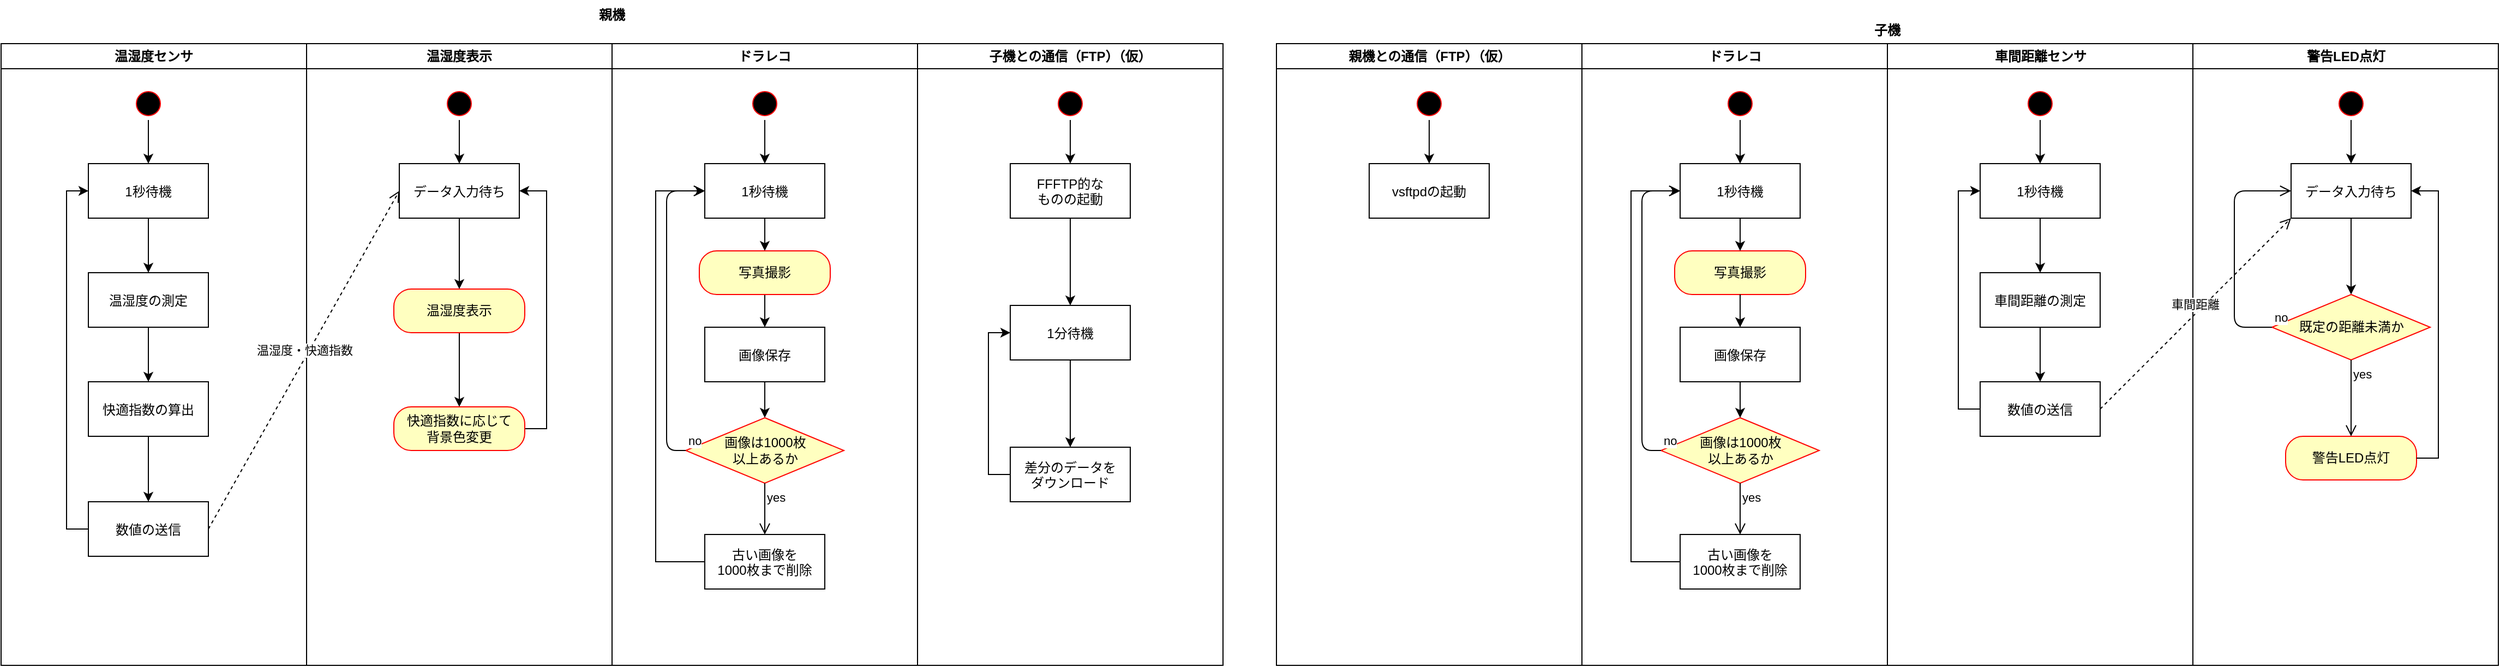 <mxfile version="13.0.5" type="github">
  <diagram name="Page-1" id="e7e014a7-5840-1c2e-5031-d8a46d1fe8dd">
    <mxGraphModel dx="2591" dy="762" grid="1" gridSize="10" guides="1" tooltips="1" connect="1" arrows="1" fold="1" page="1" pageScale="1" pageWidth="1169" pageHeight="826" background="#ffffff" math="0" shadow="0">
      <root>
        <mxCell id="0" />
        <mxCell id="1" parent="0" />
        <mxCell id="2" value="温湿度表示" style="swimlane;whiteSpace=wrap" parent="1" vertex="1">
          <mxGeometry x="-864" y="70" width="280" height="570" as="geometry" />
        </mxCell>
        <mxCell id="fL8XS_p-Hu3QJq9ZgAv0-102" style="edgeStyle=orthogonalEdgeStyle;rounded=0;orthogonalLoop=1;jettySize=auto;html=1;exitX=0.5;exitY=1;exitDx=0;exitDy=0;entryX=0.5;entryY=0;entryDx=0;entryDy=0;" parent="2" source="5" target="7" edge="1">
          <mxGeometry relative="1" as="geometry" />
        </mxCell>
        <mxCell id="5" value="" style="ellipse;shape=startState;fillColor=#000000;strokeColor=#ff0000;" parent="2" vertex="1">
          <mxGeometry x="125" y="40" width="30" height="30" as="geometry" />
        </mxCell>
        <mxCell id="fL8XS_p-Hu3QJq9ZgAv0-96" style="edgeStyle=orthogonalEdgeStyle;rounded=0;orthogonalLoop=1;jettySize=auto;html=1;exitX=0.5;exitY=1;exitDx=0;exitDy=0;entryX=0.5;entryY=0;entryDx=0;entryDy=0;" parent="2" source="7" target="fL8XS_p-Hu3QJq9ZgAv0-84" edge="1">
          <mxGeometry relative="1" as="geometry" />
        </mxCell>
        <mxCell id="7" value="データ入力待ち" style="" parent="2" vertex="1">
          <mxGeometry x="85" y="110" width="110" height="50" as="geometry" />
        </mxCell>
        <mxCell id="fL8XS_p-Hu3QJq9ZgAv0-97" style="edgeStyle=orthogonalEdgeStyle;rounded=0;orthogonalLoop=1;jettySize=auto;html=1;exitX=0.5;exitY=1;exitDx=0;exitDy=0;entryX=0.5;entryY=0;entryDx=0;entryDy=0;" parent="2" source="fL8XS_p-Hu3QJq9ZgAv0-84" target="fL8XS_p-Hu3QJq9ZgAv0-88" edge="1">
          <mxGeometry relative="1" as="geometry" />
        </mxCell>
        <mxCell id="fL8XS_p-Hu3QJq9ZgAv0-84" value="温湿度表示" style="rounded=1;whiteSpace=wrap;html=1;arcSize=40;fontColor=#000000;fillColor=#ffffc0;strokeColor=#ff0000;" parent="2" vertex="1">
          <mxGeometry x="80" y="225" width="120" height="40" as="geometry" />
        </mxCell>
        <mxCell id="fL8XS_p-Hu3QJq9ZgAv0-99" style="edgeStyle=orthogonalEdgeStyle;rounded=0;orthogonalLoop=1;jettySize=auto;html=1;exitX=1;exitY=0.5;exitDx=0;exitDy=0;entryX=1;entryY=0.5;entryDx=0;entryDy=0;" parent="2" source="fL8XS_p-Hu3QJq9ZgAv0-88" target="7" edge="1">
          <mxGeometry relative="1" as="geometry" />
        </mxCell>
        <mxCell id="fL8XS_p-Hu3QJq9ZgAv0-88" value="快適指数に応じて&lt;br&gt;背景色変更" style="rounded=1;whiteSpace=wrap;html=1;arcSize=40;fontColor=#000000;fillColor=#ffffc0;strokeColor=#ff0000;" parent="2" vertex="1">
          <mxGeometry x="80" y="333" width="120" height="40" as="geometry" />
        </mxCell>
        <mxCell id="3" value="ドラレコ" style="swimlane;whiteSpace=wrap" parent="1" vertex="1">
          <mxGeometry x="-584" y="70" width="280" height="570" as="geometry">
            <mxRectangle x="444.5" y="128" width="80" height="23" as="alternateBounds" />
          </mxGeometry>
        </mxCell>
        <mxCell id="fL8XS_p-Hu3QJq9ZgAv0-101" style="edgeStyle=orthogonalEdgeStyle;rounded=0;orthogonalLoop=1;jettySize=auto;html=1;exitX=0.5;exitY=1;exitDx=0;exitDy=0;entryX=0.5;entryY=0;entryDx=0;entryDy=0;" parent="3" source="13" target="15" edge="1">
          <mxGeometry relative="1" as="geometry" />
        </mxCell>
        <mxCell id="13" value="" style="ellipse;shape=startState;fillColor=#000000;strokeColor=#ff0000;" parent="3" vertex="1">
          <mxGeometry x="125" y="40" width="30" height="30" as="geometry" />
        </mxCell>
        <mxCell id="fL8XS_p-Hu3QJq9ZgAv0-105" style="edgeStyle=orthogonalEdgeStyle;rounded=0;orthogonalLoop=1;jettySize=auto;html=1;exitX=0.5;exitY=1;exitDx=0;exitDy=0;entryX=0.5;entryY=0;entryDx=0;entryDy=0;" parent="3" source="15" target="fL8XS_p-Hu3QJq9ZgAv0-104" edge="1">
          <mxGeometry relative="1" as="geometry" />
        </mxCell>
        <mxCell id="15" value="1秒待機" style="" parent="3" vertex="1">
          <mxGeometry x="85" y="110" width="110" height="50" as="geometry" />
        </mxCell>
        <mxCell id="fL8XS_p-Hu3QJq9ZgAv0-107" style="edgeStyle=orthogonalEdgeStyle;rounded=0;orthogonalLoop=1;jettySize=auto;html=1;exitX=0.5;exitY=1;exitDx=0;exitDy=0;entryX=0.5;entryY=0;entryDx=0;entryDy=0;" parent="3" source="fL8XS_p-Hu3QJq9ZgAv0-104" target="fL8XS_p-Hu3QJq9ZgAv0-106" edge="1">
          <mxGeometry relative="1" as="geometry" />
        </mxCell>
        <mxCell id="fL8XS_p-Hu3QJq9ZgAv0-104" value="写真撮影" style="rounded=1;whiteSpace=wrap;html=1;arcSize=40;fontColor=#000000;fillColor=#ffffc0;strokeColor=#ff0000;" parent="3" vertex="1">
          <mxGeometry x="80" y="190" width="120" height="40" as="geometry" />
        </mxCell>
        <mxCell id="fL8XS_p-Hu3QJq9ZgAv0-123" style="edgeStyle=orthogonalEdgeStyle;rounded=0;orthogonalLoop=1;jettySize=auto;html=1;exitX=0.5;exitY=1;exitDx=0;exitDy=0;entryX=0.5;entryY=0;entryDx=0;entryDy=0;" parent="3" source="fL8XS_p-Hu3QJq9ZgAv0-106" target="fL8XS_p-Hu3QJq9ZgAv0-120" edge="1">
          <mxGeometry relative="1" as="geometry">
            <Array as="points">
              <mxPoint x="140" y="330" />
              <mxPoint x="140" y="330" />
            </Array>
          </mxGeometry>
        </mxCell>
        <mxCell id="fL8XS_p-Hu3QJq9ZgAv0-106" value="画像保存" style="" parent="3" vertex="1">
          <mxGeometry x="85" y="260" width="110" height="50" as="geometry" />
        </mxCell>
        <mxCell id="fL8XS_p-Hu3QJq9ZgAv0-119" style="edgeStyle=orthogonalEdgeStyle;rounded=0;orthogonalLoop=1;jettySize=auto;html=1;exitX=0;exitY=0.5;exitDx=0;exitDy=0;entryX=0;entryY=0.5;entryDx=0;entryDy=0;" parent="3" source="fL8XS_p-Hu3QJq9ZgAv0-117" target="15" edge="1">
          <mxGeometry relative="1" as="geometry">
            <Array as="points">
              <mxPoint x="40" y="475" />
              <mxPoint x="40" y="135" />
            </Array>
          </mxGeometry>
        </mxCell>
        <mxCell id="fL8XS_p-Hu3QJq9ZgAv0-117" value="古い画像を&#xa;1000枚まで削除" style="" parent="3" vertex="1">
          <mxGeometry x="85" y="450" width="110" height="50" as="geometry" />
        </mxCell>
        <mxCell id="fL8XS_p-Hu3QJq9ZgAv0-120" value="画像は1000枚&lt;br&gt;以上あるか" style="rhombus;whiteSpace=wrap;html=1;fillColor=#ffffc0;strokeColor=#ff0000;" parent="3" vertex="1">
          <mxGeometry x="67.5" y="343" width="145" height="60" as="geometry" />
        </mxCell>
        <mxCell id="fL8XS_p-Hu3QJq9ZgAv0-121" value="no" style="edgeStyle=orthogonalEdgeStyle;html=1;align=left;verticalAlign=bottom;endArrow=open;endSize=8;strokeColor=#000000;entryX=0;entryY=0.5;entryDx=0;entryDy=0;exitX=0;exitY=0.5;exitDx=0;exitDy=0;" parent="3" source="fL8XS_p-Hu3QJq9ZgAv0-120" target="15" edge="1">
          <mxGeometry x="-1" relative="1" as="geometry">
            <mxPoint x="280" y="370" as="targetPoint" />
            <Array as="points">
              <mxPoint x="50" y="373" />
              <mxPoint x="50" y="135" />
            </Array>
          </mxGeometry>
        </mxCell>
        <mxCell id="fL8XS_p-Hu3QJq9ZgAv0-122" value="yes" style="edgeStyle=orthogonalEdgeStyle;html=1;align=left;verticalAlign=top;endArrow=open;endSize=8;strokeColor=#000000;entryX=0.5;entryY=0;entryDx=0;entryDy=0;" parent="3" source="fL8XS_p-Hu3QJq9ZgAv0-120" target="fL8XS_p-Hu3QJq9ZgAv0-117" edge="1">
          <mxGeometry x="-1" relative="1" as="geometry">
            <mxPoint x="140" y="450" as="targetPoint" />
          </mxGeometry>
        </mxCell>
        <mxCell id="4" value="子機との通信（FTP）（仮）" style="swimlane;whiteSpace=wrap;startSize=23;" parent="1" vertex="1">
          <mxGeometry x="-304" y="70" width="280" height="570" as="geometry" />
        </mxCell>
        <mxCell id="qjcBlTWOL0rC9eeZ58Wb-67" value="" style="edgeStyle=orthogonalEdgeStyle;rounded=0;orthogonalLoop=1;jettySize=auto;html=1;" edge="1" parent="4" source="33" target="qjcBlTWOL0rC9eeZ58Wb-66">
          <mxGeometry relative="1" as="geometry" />
        </mxCell>
        <mxCell id="33" value="FFFTP的な&#xa;ものの起動" style="" parent="4" vertex="1">
          <mxGeometry x="85" y="110" width="110" height="50" as="geometry" />
        </mxCell>
        <mxCell id="qjcBlTWOL0rC9eeZ58Wb-69" value="" style="edgeStyle=orthogonalEdgeStyle;rounded=0;orthogonalLoop=1;jettySize=auto;html=1;" edge="1" parent="4" source="qjcBlTWOL0rC9eeZ58Wb-66" target="qjcBlTWOL0rC9eeZ58Wb-68">
          <mxGeometry relative="1" as="geometry" />
        </mxCell>
        <mxCell id="qjcBlTWOL0rC9eeZ58Wb-66" value="1分待機" style="" vertex="1" parent="4">
          <mxGeometry x="85" y="240" width="110" height="50" as="geometry" />
        </mxCell>
        <mxCell id="qjcBlTWOL0rC9eeZ58Wb-70" style="edgeStyle=orthogonalEdgeStyle;rounded=0;orthogonalLoop=1;jettySize=auto;html=1;exitX=0;exitY=0.5;exitDx=0;exitDy=0;entryX=0;entryY=0.5;entryDx=0;entryDy=0;" edge="1" parent="4" source="qjcBlTWOL0rC9eeZ58Wb-68" target="qjcBlTWOL0rC9eeZ58Wb-66">
          <mxGeometry relative="1" as="geometry" />
        </mxCell>
        <mxCell id="qjcBlTWOL0rC9eeZ58Wb-68" value="差分のデータを&#xa;ダウンロード" style="" vertex="1" parent="4">
          <mxGeometry x="85" y="370" width="110" height="50" as="geometry" />
        </mxCell>
        <mxCell id="fL8XS_p-Hu3QJq9ZgAv0-108" style="edgeStyle=orthogonalEdgeStyle;rounded=0;orthogonalLoop=1;jettySize=auto;html=1;exitX=0.5;exitY=1;exitDx=0;exitDy=0;entryX=0.5;entryY=0;entryDx=0;entryDy=0;" parent="4" source="fL8XS_p-Hu3QJq9ZgAv0-66" target="33" edge="1">
          <mxGeometry relative="1" as="geometry" />
        </mxCell>
        <mxCell id="fL8XS_p-Hu3QJq9ZgAv0-66" value="" style="ellipse;html=1;shape=startState;fillColor=#000000;strokeColor=#ff0000;" parent="4" vertex="1">
          <mxGeometry x="125" y="40" width="30" height="30" as="geometry" />
        </mxCell>
        <mxCell id="fL8XS_p-Hu3QJq9ZgAv0-41" value="親機との通信（FTP）（仮）" style="swimlane;html=1;startSize=23;horizontal=1;containerType=tree;" parent="1" vertex="1">
          <mxGeometry x="25" y="70" width="280" height="570" as="geometry" />
        </mxCell>
        <mxCell id="qjcBlTWOL0rC9eeZ58Wb-35" value="vsftpdの起動" style="" vertex="1" parent="fL8XS_p-Hu3QJq9ZgAv0-41">
          <mxGeometry x="85" y="110" width="110" height="50" as="geometry" />
        </mxCell>
        <mxCell id="qjcBlTWOL0rC9eeZ58Wb-36" style="edgeStyle=orthogonalEdgeStyle;rounded=0;orthogonalLoop=1;jettySize=auto;html=1;exitX=0.5;exitY=1;exitDx=0;exitDy=0;entryX=0.5;entryY=0;entryDx=0;entryDy=0;" edge="1" parent="fL8XS_p-Hu3QJq9ZgAv0-41" source="qjcBlTWOL0rC9eeZ58Wb-37" target="qjcBlTWOL0rC9eeZ58Wb-35">
          <mxGeometry relative="1" as="geometry" />
        </mxCell>
        <mxCell id="qjcBlTWOL0rC9eeZ58Wb-37" value="" style="ellipse;html=1;shape=startState;fillColor=#000000;strokeColor=#ff0000;" vertex="1" parent="fL8XS_p-Hu3QJq9ZgAv0-41">
          <mxGeometry x="125" y="40" width="30" height="30" as="geometry" />
        </mxCell>
        <mxCell id="fL8XS_p-Hu3QJq9ZgAv0-45" value="ドラレコ" style="swimlane;html=1;startSize=23;horizontal=1;containerType=tree;" parent="1" vertex="1">
          <mxGeometry x="305" y="70" width="280" height="570" as="geometry" />
        </mxCell>
        <mxCell id="qjcBlTWOL0rC9eeZ58Wb-39" value="" style="ellipse;shape=startState;fillColor=#000000;strokeColor=#ff0000;" vertex="1" parent="fL8XS_p-Hu3QJq9ZgAv0-45">
          <mxGeometry x="130" y="40" width="30" height="30" as="geometry" />
        </mxCell>
        <mxCell id="qjcBlTWOL0rC9eeZ58Wb-41" value="1秒待機" style="" vertex="1" parent="fL8XS_p-Hu3QJq9ZgAv0-45">
          <mxGeometry x="90" y="110" width="110" height="50" as="geometry" />
        </mxCell>
        <mxCell id="qjcBlTWOL0rC9eeZ58Wb-38" style="edgeStyle=orthogonalEdgeStyle;rounded=0;orthogonalLoop=1;jettySize=auto;html=1;exitX=0.5;exitY=1;exitDx=0;exitDy=0;entryX=0.5;entryY=0;entryDx=0;entryDy=0;" edge="1" parent="fL8XS_p-Hu3QJq9ZgAv0-45" source="qjcBlTWOL0rC9eeZ58Wb-39" target="qjcBlTWOL0rC9eeZ58Wb-41">
          <mxGeometry relative="1" as="geometry" />
        </mxCell>
        <mxCell id="qjcBlTWOL0rC9eeZ58Wb-43" value="写真撮影" style="rounded=1;whiteSpace=wrap;html=1;arcSize=40;fontColor=#000000;fillColor=#ffffc0;strokeColor=#ff0000;" vertex="1" parent="fL8XS_p-Hu3QJq9ZgAv0-45">
          <mxGeometry x="85" y="190" width="120" height="40" as="geometry" />
        </mxCell>
        <mxCell id="qjcBlTWOL0rC9eeZ58Wb-40" style="edgeStyle=orthogonalEdgeStyle;rounded=0;orthogonalLoop=1;jettySize=auto;html=1;exitX=0.5;exitY=1;exitDx=0;exitDy=0;entryX=0.5;entryY=0;entryDx=0;entryDy=0;" edge="1" parent="fL8XS_p-Hu3QJq9ZgAv0-45" source="qjcBlTWOL0rC9eeZ58Wb-41" target="qjcBlTWOL0rC9eeZ58Wb-43">
          <mxGeometry relative="1" as="geometry" />
        </mxCell>
        <mxCell id="qjcBlTWOL0rC9eeZ58Wb-45" value="画像保存" style="" vertex="1" parent="fL8XS_p-Hu3QJq9ZgAv0-45">
          <mxGeometry x="90" y="260" width="110" height="50" as="geometry" />
        </mxCell>
        <mxCell id="qjcBlTWOL0rC9eeZ58Wb-42" style="edgeStyle=orthogonalEdgeStyle;rounded=0;orthogonalLoop=1;jettySize=auto;html=1;exitX=0.5;exitY=1;exitDx=0;exitDy=0;entryX=0.5;entryY=0;entryDx=0;entryDy=0;" edge="1" parent="fL8XS_p-Hu3QJq9ZgAv0-45" source="qjcBlTWOL0rC9eeZ58Wb-43" target="qjcBlTWOL0rC9eeZ58Wb-45">
          <mxGeometry relative="1" as="geometry" />
        </mxCell>
        <mxCell id="qjcBlTWOL0rC9eeZ58Wb-46" style="edgeStyle=orthogonalEdgeStyle;rounded=0;orthogonalLoop=1;jettySize=auto;html=1;exitX=0;exitY=0.5;exitDx=0;exitDy=0;entryX=0;entryY=0.5;entryDx=0;entryDy=0;" edge="1" parent="fL8XS_p-Hu3QJq9ZgAv0-45" source="qjcBlTWOL0rC9eeZ58Wb-47" target="qjcBlTWOL0rC9eeZ58Wb-41">
          <mxGeometry relative="1" as="geometry">
            <Array as="points">
              <mxPoint x="45" y="475" />
              <mxPoint x="45" y="135" />
            </Array>
          </mxGeometry>
        </mxCell>
        <mxCell id="qjcBlTWOL0rC9eeZ58Wb-47" value="古い画像を&#xa;1000枚まで削除" style="" vertex="1" parent="fL8XS_p-Hu3QJq9ZgAv0-45">
          <mxGeometry x="90" y="450" width="110" height="50" as="geometry" />
        </mxCell>
        <mxCell id="qjcBlTWOL0rC9eeZ58Wb-48" value="画像は1000枚&lt;br&gt;以上あるか" style="rhombus;whiteSpace=wrap;html=1;fillColor=#ffffc0;strokeColor=#ff0000;" vertex="1" parent="fL8XS_p-Hu3QJq9ZgAv0-45">
          <mxGeometry x="72.5" y="343" width="145" height="60" as="geometry" />
        </mxCell>
        <mxCell id="qjcBlTWOL0rC9eeZ58Wb-49" value="no" style="edgeStyle=orthogonalEdgeStyle;html=1;align=left;verticalAlign=bottom;endArrow=open;endSize=8;strokeColor=#000000;entryX=0;entryY=0.5;entryDx=0;entryDy=0;exitX=0;exitY=0.5;exitDx=0;exitDy=0;" edge="1" parent="fL8XS_p-Hu3QJq9ZgAv0-45" source="qjcBlTWOL0rC9eeZ58Wb-48" target="qjcBlTWOL0rC9eeZ58Wb-41">
          <mxGeometry x="-1" relative="1" as="geometry">
            <mxPoint x="869" y="300" as="targetPoint" />
            <Array as="points">
              <mxPoint x="55" y="373" />
              <mxPoint x="55" y="135" />
            </Array>
          </mxGeometry>
        </mxCell>
        <mxCell id="qjcBlTWOL0rC9eeZ58Wb-44" style="edgeStyle=orthogonalEdgeStyle;rounded=0;orthogonalLoop=1;jettySize=auto;html=1;exitX=0.5;exitY=1;exitDx=0;exitDy=0;entryX=0.5;entryY=0;entryDx=0;entryDy=0;" edge="1" parent="fL8XS_p-Hu3QJq9ZgAv0-45" source="qjcBlTWOL0rC9eeZ58Wb-45" target="qjcBlTWOL0rC9eeZ58Wb-48">
          <mxGeometry relative="1" as="geometry">
            <Array as="points">
              <mxPoint x="145" y="330" />
              <mxPoint x="145" y="330" />
            </Array>
          </mxGeometry>
        </mxCell>
        <mxCell id="qjcBlTWOL0rC9eeZ58Wb-50" value="yes" style="edgeStyle=orthogonalEdgeStyle;html=1;align=left;verticalAlign=top;endArrow=open;endSize=8;strokeColor=#000000;entryX=0.5;entryY=0;entryDx=0;entryDy=0;" edge="1" parent="fL8XS_p-Hu3QJq9ZgAv0-45" source="qjcBlTWOL0rC9eeZ58Wb-48" target="qjcBlTWOL0rC9eeZ58Wb-47">
          <mxGeometry x="-1" relative="1" as="geometry">
            <mxPoint x="729" y="380" as="targetPoint" />
          </mxGeometry>
        </mxCell>
        <mxCell id="fL8XS_p-Hu3QJq9ZgAv0-52" value="親機" style="text;align=center;fontStyle=1;verticalAlign=middle;spacingLeft=3;spacingRight=3;strokeColor=none;rotatable=0;points=[[0,0.5],[1,0.5]];portConstraint=eastwest;" parent="1" vertex="1">
          <mxGeometry x="-624" y="30" width="80" height="26" as="geometry" />
        </mxCell>
        <mxCell id="fL8XS_p-Hu3QJq9ZgAv0-53" value="子機" style="text;align=center;fontStyle=1;verticalAlign=middle;spacingLeft=3;spacingRight=3;strokeColor=none;rotatable=0;points=[[0,0.5],[1,0.5]];portConstraint=eastwest;" parent="1" vertex="1">
          <mxGeometry x="545" y="44" width="80" height="26" as="geometry" />
        </mxCell>
        <mxCell id="fL8XS_p-Hu3QJq9ZgAv0-54" value="車間距離センサ" style="swimlane;html=1;startSize=23;horizontal=1;containerType=tree;" parent="1" vertex="1">
          <mxGeometry x="585" y="70" width="280" height="570" as="geometry" />
        </mxCell>
        <mxCell id="qjcBlTWOL0rC9eeZ58Wb-72" value="" style="ellipse;shape=startState;fillColor=#000000;strokeColor=#ff0000;" vertex="1" parent="fL8XS_p-Hu3QJq9ZgAv0-54">
          <mxGeometry x="125" y="40" width="30" height="30" as="geometry" />
        </mxCell>
        <mxCell id="qjcBlTWOL0rC9eeZ58Wb-74" value="1秒待機" style="" vertex="1" parent="fL8XS_p-Hu3QJq9ZgAv0-54">
          <mxGeometry x="85" y="110" width="110" height="50" as="geometry" />
        </mxCell>
        <mxCell id="qjcBlTWOL0rC9eeZ58Wb-71" style="edgeStyle=orthogonalEdgeStyle;rounded=0;orthogonalLoop=1;jettySize=auto;html=1;exitX=0.5;exitY=1;exitDx=0;exitDy=0;entryX=0.5;entryY=0;entryDx=0;entryDy=0;" edge="1" parent="fL8XS_p-Hu3QJq9ZgAv0-54" source="qjcBlTWOL0rC9eeZ58Wb-72" target="qjcBlTWOL0rC9eeZ58Wb-74">
          <mxGeometry relative="1" as="geometry" />
        </mxCell>
        <mxCell id="qjcBlTWOL0rC9eeZ58Wb-76" value="数値の送信" style="" vertex="1" parent="fL8XS_p-Hu3QJq9ZgAv0-54">
          <mxGeometry x="85" y="310" width="110" height="50" as="geometry" />
        </mxCell>
        <mxCell id="qjcBlTWOL0rC9eeZ58Wb-77" style="edgeStyle=orthogonalEdgeStyle;rounded=0;orthogonalLoop=1;jettySize=auto;html=1;exitX=0.5;exitY=1;exitDx=0;exitDy=0;entryX=0.5;entryY=0;entryDx=0;entryDy=0;" edge="1" parent="fL8XS_p-Hu3QJq9ZgAv0-54" source="qjcBlTWOL0rC9eeZ58Wb-78" target="qjcBlTWOL0rC9eeZ58Wb-76">
          <mxGeometry relative="1" as="geometry" />
        </mxCell>
        <mxCell id="qjcBlTWOL0rC9eeZ58Wb-78" value="車間距離の測定" style="" vertex="1" parent="fL8XS_p-Hu3QJq9ZgAv0-54">
          <mxGeometry x="85" y="210" width="110" height="50" as="geometry" />
        </mxCell>
        <mxCell id="qjcBlTWOL0rC9eeZ58Wb-73" style="edgeStyle=orthogonalEdgeStyle;rounded=0;orthogonalLoop=1;jettySize=auto;html=1;exitX=0.5;exitY=1;exitDx=0;exitDy=0;entryX=0.5;entryY=0;entryDx=0;entryDy=0;" edge="1" parent="fL8XS_p-Hu3QJq9ZgAv0-54" source="qjcBlTWOL0rC9eeZ58Wb-74" target="qjcBlTWOL0rC9eeZ58Wb-78">
          <mxGeometry relative="1" as="geometry" />
        </mxCell>
        <mxCell id="qjcBlTWOL0rC9eeZ58Wb-79" style="edgeStyle=orthogonalEdgeStyle;rounded=0;orthogonalLoop=1;jettySize=auto;html=1;exitX=0;exitY=0.5;exitDx=0;exitDy=0;entryX=0;entryY=0.5;entryDx=0;entryDy=0;" edge="1" parent="fL8XS_p-Hu3QJq9ZgAv0-54" source="qjcBlTWOL0rC9eeZ58Wb-76" target="qjcBlTWOL0rC9eeZ58Wb-74">
          <mxGeometry relative="1" as="geometry" />
        </mxCell>
        <mxCell id="fL8XS_p-Hu3QJq9ZgAv0-58" value="警告LED点灯" style="swimlane;html=1;startSize=23;horizontal=1;containerType=tree;" parent="1" vertex="1">
          <mxGeometry x="865" y="70" width="280" height="570" as="geometry" />
        </mxCell>
        <mxCell id="qjcBlTWOL0rC9eeZ58Wb-52" value="" style="ellipse;shape=startState;fillColor=#000000;strokeColor=#ff0000;" vertex="1" parent="fL8XS_p-Hu3QJq9ZgAv0-58">
          <mxGeometry x="130" y="40" width="30" height="30" as="geometry" />
        </mxCell>
        <mxCell id="qjcBlTWOL0rC9eeZ58Wb-54" value="データ入力待ち" style="" vertex="1" parent="fL8XS_p-Hu3QJq9ZgAv0-58">
          <mxGeometry x="90" y="110" width="110" height="50" as="geometry" />
        </mxCell>
        <mxCell id="qjcBlTWOL0rC9eeZ58Wb-51" style="edgeStyle=orthogonalEdgeStyle;rounded=0;orthogonalLoop=1;jettySize=auto;html=1;exitX=0.5;exitY=1;exitDx=0;exitDy=0;entryX=0.5;entryY=0;entryDx=0;entryDy=0;" edge="1" parent="fL8XS_p-Hu3QJq9ZgAv0-58" source="qjcBlTWOL0rC9eeZ58Wb-52" target="qjcBlTWOL0rC9eeZ58Wb-54">
          <mxGeometry relative="1" as="geometry" />
        </mxCell>
        <mxCell id="qjcBlTWOL0rC9eeZ58Wb-56" value="警告LED点灯" style="rounded=1;whiteSpace=wrap;html=1;arcSize=40;fontColor=#000000;fillColor=#ffffc0;strokeColor=#ff0000;" vertex="1" parent="fL8XS_p-Hu3QJq9ZgAv0-58">
          <mxGeometry x="85" y="360" width="120" height="40" as="geometry" />
        </mxCell>
        <mxCell id="qjcBlTWOL0rC9eeZ58Wb-53" style="edgeStyle=orthogonalEdgeStyle;rounded=0;orthogonalLoop=1;jettySize=auto;html=1;exitX=0.5;exitY=1;exitDx=0;exitDy=0;entryX=0.5;entryY=0;entryDx=0;entryDy=0;" edge="1" parent="fL8XS_p-Hu3QJq9ZgAv0-58" source="qjcBlTWOL0rC9eeZ58Wb-54" target="qjcBlTWOL0rC9eeZ58Wb-61">
          <mxGeometry relative="1" as="geometry" />
        </mxCell>
        <mxCell id="qjcBlTWOL0rC9eeZ58Wb-57" style="edgeStyle=orthogonalEdgeStyle;rounded=0;orthogonalLoop=1;jettySize=auto;html=1;exitX=1;exitY=0.5;exitDx=0;exitDy=0;entryX=1;entryY=0.5;entryDx=0;entryDy=0;" edge="1" parent="fL8XS_p-Hu3QJq9ZgAv0-58" source="qjcBlTWOL0rC9eeZ58Wb-56" target="qjcBlTWOL0rC9eeZ58Wb-54">
          <mxGeometry relative="1" as="geometry" />
        </mxCell>
        <mxCell id="qjcBlTWOL0rC9eeZ58Wb-61" value="既定の距離未満か" style="rhombus;whiteSpace=wrap;html=1;fillColor=#ffffc0;strokeColor=#ff0000;" vertex="1" parent="fL8XS_p-Hu3QJq9ZgAv0-58">
          <mxGeometry x="72.5" y="230" width="145" height="60" as="geometry" />
        </mxCell>
        <mxCell id="qjcBlTWOL0rC9eeZ58Wb-63" value="no" style="edgeStyle=orthogonalEdgeStyle;html=1;align=left;verticalAlign=bottom;endArrow=open;endSize=8;strokeColor=#000000;entryX=0;entryY=0.5;entryDx=0;entryDy=0;exitX=0;exitY=0.5;exitDx=0;exitDy=0;" edge="1" parent="fL8XS_p-Hu3QJq9ZgAv0-58" source="qjcBlTWOL0rC9eeZ58Wb-61" target="qjcBlTWOL0rC9eeZ58Wb-54">
          <mxGeometry x="-1" relative="1" as="geometry">
            <mxPoint x="72.5" y="60" as="targetPoint" />
            <Array as="points">
              <mxPoint x="38" y="260" />
              <mxPoint x="38" y="135" />
            </Array>
            <mxPoint x="55" y="298" as="sourcePoint" />
          </mxGeometry>
        </mxCell>
        <mxCell id="qjcBlTWOL0rC9eeZ58Wb-64" value="yes" style="edgeStyle=orthogonalEdgeStyle;html=1;align=left;verticalAlign=top;endArrow=open;endSize=8;strokeColor=#000000;entryX=0.5;entryY=0;entryDx=0;entryDy=0;exitX=0.5;exitY=1;exitDx=0;exitDy=0;" edge="1" parent="fL8XS_p-Hu3QJq9ZgAv0-58" source="qjcBlTWOL0rC9eeZ58Wb-61" target="qjcBlTWOL0rC9eeZ58Wb-56">
          <mxGeometry x="-1" relative="1" as="geometry">
            <mxPoint x="-170" y="367" as="targetPoint" />
            <mxPoint x="-170" y="320" as="sourcePoint" />
            <Array as="points">
              <mxPoint x="145" y="330" />
              <mxPoint x="145" y="330" />
            </Array>
          </mxGeometry>
        </mxCell>
        <mxCell id="fL8XS_p-Hu3QJq9ZgAv0-69" value="温湿度センサ" style="swimlane;whiteSpace=wrap;strokeColor=#000000;strokeWidth=1;" parent="1" vertex="1">
          <mxGeometry x="-1144" y="70" width="280" height="570" as="geometry">
            <mxRectangle x="-240" y="40" width="100" height="23" as="alternateBounds" />
          </mxGeometry>
        </mxCell>
        <mxCell id="fL8XS_p-Hu3QJq9ZgAv0-103" style="edgeStyle=orthogonalEdgeStyle;rounded=0;orthogonalLoop=1;jettySize=auto;html=1;exitX=0.5;exitY=1;exitDx=0;exitDy=0;entryX=0.5;entryY=0;entryDx=0;entryDy=0;" parent="fL8XS_p-Hu3QJq9ZgAv0-69" source="fL8XS_p-Hu3QJq9ZgAv0-70" target="fL8XS_p-Hu3QJq9ZgAv0-72" edge="1">
          <mxGeometry relative="1" as="geometry" />
        </mxCell>
        <mxCell id="fL8XS_p-Hu3QJq9ZgAv0-70" value="" style="ellipse;shape=startState;fillColor=#000000;strokeColor=#ff0000;" parent="fL8XS_p-Hu3QJq9ZgAv0-69" vertex="1">
          <mxGeometry x="120" y="40" width="30" height="30" as="geometry" />
        </mxCell>
        <mxCell id="fL8XS_p-Hu3QJq9ZgAv0-92" style="edgeStyle=orthogonalEdgeStyle;rounded=0;orthogonalLoop=1;jettySize=auto;html=1;exitX=0.5;exitY=1;exitDx=0;exitDy=0;entryX=0.5;entryY=0;entryDx=0;entryDy=0;" parent="fL8XS_p-Hu3QJq9ZgAv0-69" source="fL8XS_p-Hu3QJq9ZgAv0-72" target="fL8XS_p-Hu3QJq9ZgAv0-78" edge="1">
          <mxGeometry relative="1" as="geometry" />
        </mxCell>
        <mxCell id="fL8XS_p-Hu3QJq9ZgAv0-72" value="1秒待機" style="" parent="fL8XS_p-Hu3QJq9ZgAv0-69" vertex="1">
          <mxGeometry x="80" y="110" width="110" height="50" as="geometry" />
        </mxCell>
        <mxCell id="fL8XS_p-Hu3QJq9ZgAv0-94" style="edgeStyle=orthogonalEdgeStyle;rounded=0;orthogonalLoop=1;jettySize=auto;html=1;exitX=0.5;exitY=1;exitDx=0;exitDy=0;entryX=0.5;entryY=0;entryDx=0;entryDy=0;" parent="fL8XS_p-Hu3QJq9ZgAv0-69" source="fL8XS_p-Hu3QJq9ZgAv0-75" target="fL8XS_p-Hu3QJq9ZgAv0-80" edge="1">
          <mxGeometry relative="1" as="geometry" />
        </mxCell>
        <mxCell id="fL8XS_p-Hu3QJq9ZgAv0-75" value="快適指数の算出" style="" parent="fL8XS_p-Hu3QJq9ZgAv0-69" vertex="1">
          <mxGeometry x="80" y="310" width="110" height="50" as="geometry" />
        </mxCell>
        <mxCell id="fL8XS_p-Hu3QJq9ZgAv0-93" style="edgeStyle=orthogonalEdgeStyle;rounded=0;orthogonalLoop=1;jettySize=auto;html=1;exitX=0.5;exitY=1;exitDx=0;exitDy=0;entryX=0.5;entryY=0;entryDx=0;entryDy=0;" parent="fL8XS_p-Hu3QJq9ZgAv0-69" source="fL8XS_p-Hu3QJq9ZgAv0-78" target="fL8XS_p-Hu3QJq9ZgAv0-75" edge="1">
          <mxGeometry relative="1" as="geometry" />
        </mxCell>
        <mxCell id="fL8XS_p-Hu3QJq9ZgAv0-78" value="温湿度の測定" style="" parent="fL8XS_p-Hu3QJq9ZgAv0-69" vertex="1">
          <mxGeometry x="80" y="210" width="110" height="50" as="geometry" />
        </mxCell>
        <mxCell id="fL8XS_p-Hu3QJq9ZgAv0-95" style="edgeStyle=orthogonalEdgeStyle;rounded=0;orthogonalLoop=1;jettySize=auto;html=1;exitX=0;exitY=0.5;exitDx=0;exitDy=0;entryX=0;entryY=0.5;entryDx=0;entryDy=0;" parent="fL8XS_p-Hu3QJq9ZgAv0-69" source="fL8XS_p-Hu3QJq9ZgAv0-80" target="fL8XS_p-Hu3QJq9ZgAv0-72" edge="1">
          <mxGeometry relative="1" as="geometry" />
        </mxCell>
        <mxCell id="fL8XS_p-Hu3QJq9ZgAv0-80" value="数値の送信" style="" parent="fL8XS_p-Hu3QJq9ZgAv0-69" vertex="1">
          <mxGeometry x="80" y="420" width="110" height="50" as="geometry" />
        </mxCell>
        <mxCell id="fL8XS_p-Hu3QJq9ZgAv0-100" value="温湿度・快適指数" style="html=1;verticalAlign=bottom;endArrow=open;dashed=1;endSize=8;exitX=1;exitY=0.5;exitDx=0;exitDy=0;entryX=0;entryY=0.5;entryDx=0;entryDy=0;" parent="1" source="fL8XS_p-Hu3QJq9ZgAv0-80" target="7" edge="1">
          <mxGeometry relative="1" as="geometry">
            <mxPoint x="-354" y="430" as="sourcePoint" />
            <mxPoint x="-434" y="430" as="targetPoint" />
            <Array as="points" />
          </mxGeometry>
        </mxCell>
        <mxCell id="qjcBlTWOL0rC9eeZ58Wb-65" value="車間距離" style="html=1;verticalAlign=bottom;endArrow=open;dashed=1;endSize=8;entryX=0;entryY=1;entryDx=0;entryDy=0;exitX=1;exitY=0.5;exitDx=0;exitDy=0;" edge="1" parent="1" source="qjcBlTWOL0rC9eeZ58Wb-76" target="qjcBlTWOL0rC9eeZ58Wb-54">
          <mxGeometry relative="1" as="geometry">
            <mxPoint x="780" y="470" as="sourcePoint" />
            <mxPoint x="935" y="215" as="targetPoint" />
            <Array as="points" />
          </mxGeometry>
        </mxCell>
      </root>
    </mxGraphModel>
  </diagram>
</mxfile>
